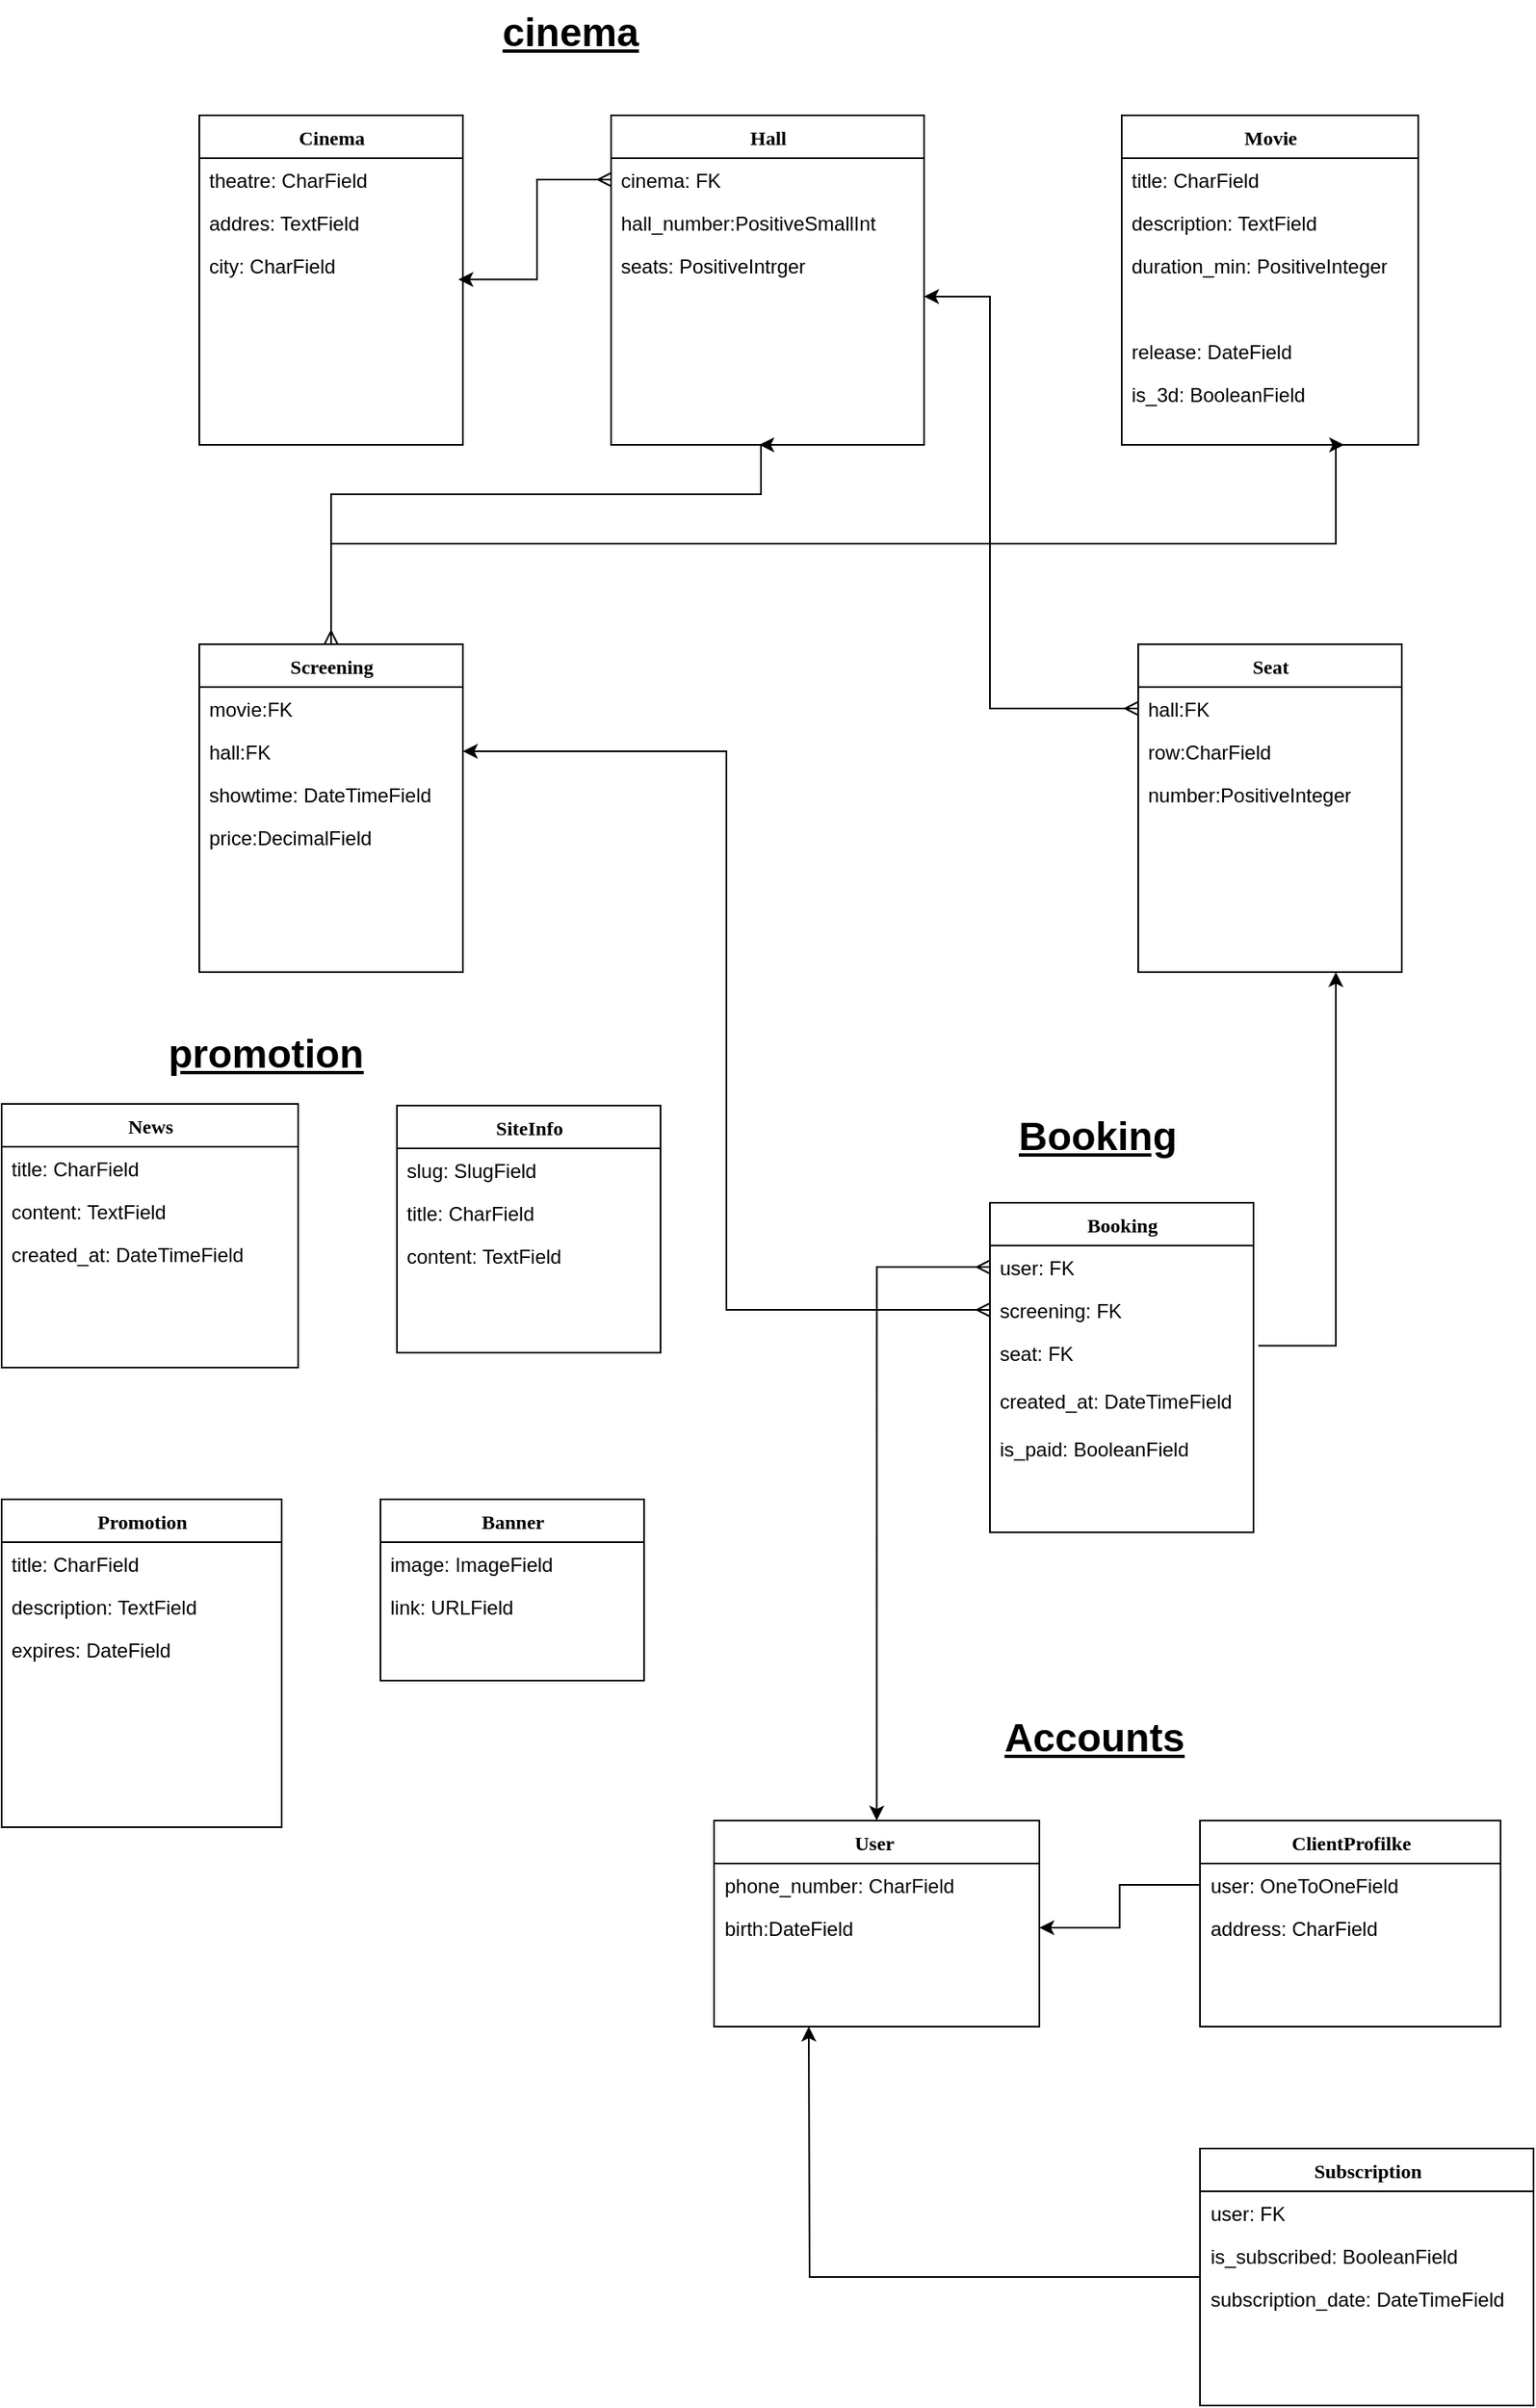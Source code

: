 <mxfile version="28.0.6">
  <diagram name="Page-1" id="9f46799a-70d6-7492-0946-bef42562c5a5">
    <mxGraphModel dx="1042" dy="623" grid="1" gridSize="10" guides="1" tooltips="1" connect="1" arrows="1" fold="1" page="1" pageScale="1" pageWidth="1100" pageHeight="850" background="none" math="0" shadow="0">
      <root>
        <mxCell id="0" />
        <mxCell id="1" parent="0" />
        <mxCell id="78961159f06e98e8-17" value="Cinema" style="swimlane;html=1;fontStyle=1;align=center;verticalAlign=top;childLayout=stackLayout;horizontal=1;startSize=26;horizontalStack=0;resizeParent=1;resizeLast=0;collapsible=1;marginBottom=0;swimlaneFillColor=#ffffff;rounded=0;shadow=0;comic=0;labelBackgroundColor=none;strokeWidth=1;fillColor=none;fontFamily=Verdana;fontSize=12" parent="1" vertex="1">
          <mxGeometry x="160" y="80" width="160" height="200" as="geometry" />
        </mxCell>
        <mxCell id="78961159f06e98e8-21" value="theatre: CharField" style="text;html=1;strokeColor=none;fillColor=none;align=left;verticalAlign=top;spacingLeft=4;spacingRight=4;whiteSpace=wrap;overflow=hidden;rotatable=0;points=[[0,0.5],[1,0.5]];portConstraint=eastwest;" parent="78961159f06e98e8-17" vertex="1">
          <mxGeometry y="26" width="160" height="26" as="geometry" />
        </mxCell>
        <mxCell id="78961159f06e98e8-23" value="addres: TextField" style="text;html=1;strokeColor=none;fillColor=none;align=left;verticalAlign=top;spacingLeft=4;spacingRight=4;whiteSpace=wrap;overflow=hidden;rotatable=0;points=[[0,0.5],[1,0.5]];portConstraint=eastwest;" parent="78961159f06e98e8-17" vertex="1">
          <mxGeometry y="52" width="160" height="26" as="geometry" />
        </mxCell>
        <mxCell id="78961159f06e98e8-25" value="city: CharField" style="text;html=1;strokeColor=none;fillColor=none;align=left;verticalAlign=top;spacingLeft=4;spacingRight=4;whiteSpace=wrap;overflow=hidden;rotatable=0;points=[[0,0.5],[1,0.5]];portConstraint=eastwest;" parent="78961159f06e98e8-17" vertex="1">
          <mxGeometry y="78" width="160" height="26" as="geometry" />
        </mxCell>
        <mxCell id="78961159f06e98e8-30" value="Hall" style="swimlane;html=1;fontStyle=1;align=center;verticalAlign=top;childLayout=stackLayout;horizontal=1;startSize=26;horizontalStack=0;resizeParent=1;resizeLast=0;collapsible=1;marginBottom=0;swimlaneFillColor=#ffffff;rounded=0;shadow=0;comic=0;labelBackgroundColor=none;strokeWidth=1;fillColor=none;fontFamily=Verdana;fontSize=12" parent="1" vertex="1">
          <mxGeometry x="410" y="80" width="190" height="200" as="geometry" />
        </mxCell>
        <mxCell id="78961159f06e98e8-31" value="cinema: FK" style="text;html=1;strokeColor=none;fillColor=none;align=left;verticalAlign=top;spacingLeft=4;spacingRight=4;whiteSpace=wrap;overflow=hidden;rotatable=0;points=[[0,0.5],[1,0.5]];portConstraint=eastwest;" parent="78961159f06e98e8-30" vertex="1">
          <mxGeometry y="26" width="190" height="26" as="geometry" />
        </mxCell>
        <mxCell id="78961159f06e98e8-32" value="hall_number:PositiveSmallInt" style="text;html=1;strokeColor=none;fillColor=none;align=left;verticalAlign=top;spacingLeft=4;spacingRight=4;whiteSpace=wrap;overflow=hidden;rotatable=0;points=[[0,0.5],[1,0.5]];portConstraint=eastwest;" parent="78961159f06e98e8-30" vertex="1">
          <mxGeometry y="52" width="190" height="26" as="geometry" />
        </mxCell>
        <mxCell id="78961159f06e98e8-33" value="seats: PositiveIntrger" style="text;html=1;strokeColor=none;fillColor=none;align=left;verticalAlign=top;spacingLeft=4;spacingRight=4;whiteSpace=wrap;overflow=hidden;rotatable=0;points=[[0,0.5],[1,0.5]];portConstraint=eastwest;" parent="78961159f06e98e8-30" vertex="1">
          <mxGeometry y="78" width="190" height="26" as="geometry" />
        </mxCell>
        <mxCell id="78961159f06e98e8-43" value="Movie" style="swimlane;html=1;fontStyle=1;align=center;verticalAlign=top;childLayout=stackLayout;horizontal=1;startSize=26;horizontalStack=0;resizeParent=1;resizeLast=0;collapsible=1;marginBottom=0;swimlaneFillColor=#ffffff;rounded=0;shadow=0;comic=0;labelBackgroundColor=none;strokeWidth=1;fillColor=none;fontFamily=Verdana;fontSize=12" parent="1" vertex="1">
          <mxGeometry x="720" y="80" width="180" height="200" as="geometry" />
        </mxCell>
        <mxCell id="78961159f06e98e8-44" value="title: CharField" style="text;html=1;strokeColor=none;fillColor=none;align=left;verticalAlign=top;spacingLeft=4;spacingRight=4;whiteSpace=wrap;overflow=hidden;rotatable=0;points=[[0,0.5],[1,0.5]];portConstraint=eastwest;" parent="78961159f06e98e8-43" vertex="1">
          <mxGeometry y="26" width="180" height="26" as="geometry" />
        </mxCell>
        <mxCell id="78961159f06e98e8-45" value="description: TextField" style="text;html=1;strokeColor=none;fillColor=none;align=left;verticalAlign=top;spacingLeft=4;spacingRight=4;whiteSpace=wrap;overflow=hidden;rotatable=0;points=[[0,0.5],[1,0.5]];portConstraint=eastwest;" parent="78961159f06e98e8-43" vertex="1">
          <mxGeometry y="52" width="180" height="26" as="geometry" />
        </mxCell>
        <mxCell id="78961159f06e98e8-49" value="duration_min: PositiveInteger&lt;div&gt;&lt;br&gt;&lt;/div&gt;&lt;div&gt;&lt;br&gt;&lt;/div&gt;" style="text;html=1;strokeColor=none;fillColor=none;align=left;verticalAlign=top;spacingLeft=4;spacingRight=4;whiteSpace=wrap;overflow=hidden;rotatable=0;points=[[0,0.5],[1,0.5]];portConstraint=eastwest;" parent="78961159f06e98e8-43" vertex="1">
          <mxGeometry y="78" width="180" height="52" as="geometry" />
        </mxCell>
        <mxCell id="78961159f06e98e8-50" value="release: DateField" style="text;html=1;strokeColor=none;fillColor=none;align=left;verticalAlign=top;spacingLeft=4;spacingRight=4;whiteSpace=wrap;overflow=hidden;rotatable=0;points=[[0,0.5],[1,0.5]];portConstraint=eastwest;" parent="78961159f06e98e8-43" vertex="1">
          <mxGeometry y="130" width="180" height="26" as="geometry" />
        </mxCell>
        <mxCell id="78961159f06e98e8-52" value="is_3d: BooleanField" style="text;html=1;strokeColor=none;fillColor=none;align=left;verticalAlign=top;spacingLeft=4;spacingRight=4;whiteSpace=wrap;overflow=hidden;rotatable=0;points=[[0,0.5],[1,0.5]];portConstraint=eastwest;" parent="78961159f06e98e8-43" vertex="1">
          <mxGeometry y="156" width="180" height="26" as="geometry" />
        </mxCell>
        <mxCell id="Jga8DFdMVDKewGnoZOdZ-1" style="edgeStyle=orthogonalEdgeStyle;rounded=0;orthogonalLoop=1;jettySize=auto;html=1;startArrow=ERmany;startFill=0;" parent="1" source="78961159f06e98e8-56" edge="1">
          <mxGeometry relative="1" as="geometry">
            <mxPoint x="855" y="280" as="targetPoint" />
            <Array as="points">
              <mxPoint x="240" y="340" />
              <mxPoint x="850" y="340" />
              <mxPoint x="850" y="280" />
            </Array>
          </mxGeometry>
        </mxCell>
        <mxCell id="Jga8DFdMVDKewGnoZOdZ-2" style="edgeStyle=orthogonalEdgeStyle;rounded=0;orthogonalLoop=1;jettySize=auto;html=1;" parent="1" source="78961159f06e98e8-56" edge="1">
          <mxGeometry relative="1" as="geometry">
            <mxPoint x="500" y="280" as="targetPoint" />
            <Array as="points">
              <mxPoint x="240" y="310" />
              <mxPoint x="501" y="310" />
            </Array>
          </mxGeometry>
        </mxCell>
        <mxCell id="78961159f06e98e8-56" value="Screening" style="swimlane;html=1;fontStyle=1;align=center;verticalAlign=top;childLayout=stackLayout;horizontal=1;startSize=26;horizontalStack=0;resizeParent=1;resizeLast=0;collapsible=1;marginBottom=0;swimlaneFillColor=#ffffff;rounded=0;shadow=0;comic=0;labelBackgroundColor=none;strokeWidth=1;fillColor=none;fontFamily=Verdana;fontSize=12" parent="1" vertex="1">
          <mxGeometry x="160" y="401" width="160" height="199" as="geometry" />
        </mxCell>
        <mxCell id="78961159f06e98e8-57" value="movie:FK" style="text;html=1;strokeColor=none;fillColor=none;align=left;verticalAlign=top;spacingLeft=4;spacingRight=4;whiteSpace=wrap;overflow=hidden;rotatable=0;points=[[0,0.5],[1,0.5]];portConstraint=eastwest;" parent="78961159f06e98e8-56" vertex="1">
          <mxGeometry y="26" width="160" height="26" as="geometry" />
        </mxCell>
        <mxCell id="78961159f06e98e8-58" value="hall:FK" style="text;html=1;strokeColor=none;fillColor=none;align=left;verticalAlign=top;spacingLeft=4;spacingRight=4;whiteSpace=wrap;overflow=hidden;rotatable=0;points=[[0,0.5],[1,0.5]];portConstraint=eastwest;" parent="78961159f06e98e8-56" vertex="1">
          <mxGeometry y="52" width="160" height="26" as="geometry" />
        </mxCell>
        <mxCell id="78961159f06e98e8-59" value="showtime: DateTimeField" style="text;html=1;strokeColor=none;fillColor=none;align=left;verticalAlign=top;spacingLeft=4;spacingRight=4;whiteSpace=wrap;overflow=hidden;rotatable=0;points=[[0,0.5],[1,0.5]];portConstraint=eastwest;" parent="78961159f06e98e8-56" vertex="1">
          <mxGeometry y="78" width="160" height="26" as="geometry" />
        </mxCell>
        <mxCell id="78961159f06e98e8-60" value="price:DecimalField" style="text;html=1;strokeColor=none;fillColor=none;align=left;verticalAlign=top;spacingLeft=4;spacingRight=4;whiteSpace=wrap;overflow=hidden;rotatable=0;points=[[0,0.5],[1,0.5]];portConstraint=eastwest;" parent="78961159f06e98e8-56" vertex="1">
          <mxGeometry y="104" width="160" height="26" as="geometry" />
        </mxCell>
        <mxCell id="Jga8DFdMVDKewGnoZOdZ-4" style="edgeStyle=orthogonalEdgeStyle;rounded=0;orthogonalLoop=1;jettySize=auto;html=1;startArrow=ERmany;startFill=0;" parent="1" edge="1">
          <mxGeometry relative="1" as="geometry">
            <mxPoint x="600" y="190" as="targetPoint" />
            <Array as="points">
              <mxPoint x="640" y="440" />
              <mxPoint x="640" y="190" />
            </Array>
            <mxPoint x="730" y="440" as="sourcePoint" />
          </mxGeometry>
        </mxCell>
        <mxCell id="78961159f06e98e8-69" value="Seat" style="swimlane;html=1;fontStyle=1;align=center;verticalAlign=top;childLayout=stackLayout;horizontal=1;startSize=26;horizontalStack=0;resizeParent=1;resizeLast=0;collapsible=1;marginBottom=0;swimlaneFillColor=#ffffff;rounded=0;shadow=0;comic=0;labelBackgroundColor=none;strokeWidth=1;fillColor=none;fontFamily=Verdana;fontSize=12" parent="1" vertex="1">
          <mxGeometry x="730" y="401" width="160" height="199" as="geometry">
            <mxRectangle x="400" y="401" width="70" height="30" as="alternateBounds" />
          </mxGeometry>
        </mxCell>
        <mxCell id="78961159f06e98e8-70" value="hall:FK" style="text;html=1;strokeColor=none;fillColor=none;align=left;verticalAlign=top;spacingLeft=4;spacingRight=4;whiteSpace=wrap;overflow=hidden;rotatable=0;points=[[0,0.5],[1,0.5]];portConstraint=eastwest;" parent="78961159f06e98e8-69" vertex="1">
          <mxGeometry y="26" width="160" height="26" as="geometry" />
        </mxCell>
        <mxCell id="78961159f06e98e8-71" value="row:CharField" style="text;html=1;strokeColor=none;fillColor=none;align=left;verticalAlign=top;spacingLeft=4;spacingRight=4;whiteSpace=wrap;overflow=hidden;rotatable=0;points=[[0,0.5],[1,0.5]];portConstraint=eastwest;" parent="78961159f06e98e8-69" vertex="1">
          <mxGeometry y="52" width="160" height="26" as="geometry" />
        </mxCell>
        <mxCell id="78961159f06e98e8-72" value="number:PositiveInteger" style="text;html=1;strokeColor=none;fillColor=none;align=left;verticalAlign=top;spacingLeft=4;spacingRight=4;whiteSpace=wrap;overflow=hidden;rotatable=0;points=[[0,0.5],[1,0.5]];portConstraint=eastwest;" parent="78961159f06e98e8-69" vertex="1">
          <mxGeometry y="78" width="160" height="26" as="geometry" />
        </mxCell>
        <mxCell id="Jga8DFdMVDKewGnoZOdZ-5" style="edgeStyle=orthogonalEdgeStyle;rounded=0;orthogonalLoop=1;jettySize=auto;html=1;entryX=0.983;entryY=0.831;entryDx=0;entryDy=0;entryPerimeter=0;exitX=0;exitY=0.5;exitDx=0;exitDy=0;startArrow=ERmany;startFill=0;" parent="1" source="78961159f06e98e8-31" target="78961159f06e98e8-25" edge="1">
          <mxGeometry relative="1" as="geometry" />
        </mxCell>
        <mxCell id="LStdIh9H5-gcEBCC-2_8-1" value="News" style="swimlane;html=1;fontStyle=1;align=center;verticalAlign=top;childLayout=stackLayout;horizontal=1;startSize=26;horizontalStack=0;resizeParent=1;resizeLast=0;collapsible=1;marginBottom=0;swimlaneFillColor=#ffffff;rounded=0;shadow=0;comic=0;labelBackgroundColor=none;strokeWidth=1;fillColor=none;fontFamily=Verdana;fontSize=12" vertex="1" parent="1">
          <mxGeometry x="40" y="680" width="180" height="160" as="geometry">
            <mxRectangle x="400" y="401" width="70" height="30" as="alternateBounds" />
          </mxGeometry>
        </mxCell>
        <mxCell id="LStdIh9H5-gcEBCC-2_8-2" value="title: CharField" style="text;html=1;strokeColor=none;fillColor=none;align=left;verticalAlign=top;spacingLeft=4;spacingRight=4;whiteSpace=wrap;overflow=hidden;rotatable=0;points=[[0,0.5],[1,0.5]];portConstraint=eastwest;" vertex="1" parent="LStdIh9H5-gcEBCC-2_8-1">
          <mxGeometry y="26" width="180" height="26" as="geometry" />
        </mxCell>
        <mxCell id="LStdIh9H5-gcEBCC-2_8-3" value="content: TextField" style="text;html=1;strokeColor=none;fillColor=none;align=left;verticalAlign=top;spacingLeft=4;spacingRight=4;whiteSpace=wrap;overflow=hidden;rotatable=0;points=[[0,0.5],[1,0.5]];portConstraint=eastwest;" vertex="1" parent="LStdIh9H5-gcEBCC-2_8-1">
          <mxGeometry y="52" width="180" height="26" as="geometry" />
        </mxCell>
        <mxCell id="LStdIh9H5-gcEBCC-2_8-4" value="created_at: DateTimeField" style="text;html=1;strokeColor=none;fillColor=none;align=left;verticalAlign=top;spacingLeft=4;spacingRight=4;whiteSpace=wrap;overflow=hidden;rotatable=0;points=[[0,0.5],[1,0.5]];portConstraint=eastwest;" vertex="1" parent="LStdIh9H5-gcEBCC-2_8-1">
          <mxGeometry y="78" width="180" height="26" as="geometry" />
        </mxCell>
        <mxCell id="LStdIh9H5-gcEBCC-2_8-5" value="&lt;font style=&quot;font-size: 24px;&quot;&gt;&lt;b&gt;&lt;u&gt;cinema&lt;/u&gt;&lt;/b&gt;&lt;/font&gt;" style="text;html=1;align=center;verticalAlign=middle;resizable=0;points=[];autosize=1;strokeColor=none;fillColor=none;" vertex="1" parent="1">
          <mxGeometry x="330" y="10" width="110" height="40" as="geometry" />
        </mxCell>
        <mxCell id="LStdIh9H5-gcEBCC-2_8-6" value="&lt;font style=&quot;font-size: 24px;&quot;&gt;&lt;b&gt;&lt;u&gt;promotion&lt;/u&gt;&lt;/b&gt;&lt;/font&gt;" style="text;html=1;align=center;verticalAlign=middle;resizable=0;points=[];autosize=1;strokeColor=none;fillColor=none;" vertex="1" parent="1">
          <mxGeometry x="130" y="630" width="140" height="40" as="geometry" />
        </mxCell>
        <mxCell id="LStdIh9H5-gcEBCC-2_8-8" value="Promotion" style="swimlane;html=1;fontStyle=1;align=center;verticalAlign=top;childLayout=stackLayout;horizontal=1;startSize=26;horizontalStack=0;resizeParent=1;resizeLast=0;collapsible=1;marginBottom=0;swimlaneFillColor=#ffffff;rounded=0;shadow=0;comic=0;labelBackgroundColor=none;strokeWidth=1;fillColor=none;fontFamily=Verdana;fontSize=12" vertex="1" parent="1">
          <mxGeometry x="40" y="920" width="170" height="199" as="geometry">
            <mxRectangle x="400" y="401" width="70" height="30" as="alternateBounds" />
          </mxGeometry>
        </mxCell>
        <mxCell id="LStdIh9H5-gcEBCC-2_8-9" value="title: CharField" style="text;html=1;strokeColor=none;fillColor=none;align=left;verticalAlign=top;spacingLeft=4;spacingRight=4;whiteSpace=wrap;overflow=hidden;rotatable=0;points=[[0,0.5],[1,0.5]];portConstraint=eastwest;" vertex="1" parent="LStdIh9H5-gcEBCC-2_8-8">
          <mxGeometry y="26" width="170" height="26" as="geometry" />
        </mxCell>
        <mxCell id="LStdIh9H5-gcEBCC-2_8-10" value="description: TextField" style="text;html=1;strokeColor=none;fillColor=none;align=left;verticalAlign=top;spacingLeft=4;spacingRight=4;whiteSpace=wrap;overflow=hidden;rotatable=0;points=[[0,0.5],[1,0.5]];portConstraint=eastwest;" vertex="1" parent="LStdIh9H5-gcEBCC-2_8-8">
          <mxGeometry y="52" width="170" height="26" as="geometry" />
        </mxCell>
        <mxCell id="LStdIh9H5-gcEBCC-2_8-11" value="expires: DateField" style="text;html=1;strokeColor=none;fillColor=none;align=left;verticalAlign=top;spacingLeft=4;spacingRight=4;whiteSpace=wrap;overflow=hidden;rotatable=0;points=[[0,0.5],[1,0.5]];portConstraint=eastwest;" vertex="1" parent="LStdIh9H5-gcEBCC-2_8-8">
          <mxGeometry y="78" width="170" height="26" as="geometry" />
        </mxCell>
        <mxCell id="LStdIh9H5-gcEBCC-2_8-12" value="SiteInfo" style="swimlane;html=1;fontStyle=1;align=center;verticalAlign=top;childLayout=stackLayout;horizontal=1;startSize=26;horizontalStack=0;resizeParent=1;resizeLast=0;collapsible=1;marginBottom=0;swimlaneFillColor=#ffffff;rounded=0;shadow=0;comic=0;labelBackgroundColor=none;strokeWidth=1;fillColor=none;fontFamily=Verdana;fontSize=12" vertex="1" parent="1">
          <mxGeometry x="280" y="681" width="160" height="150" as="geometry">
            <mxRectangle x="400" y="401" width="70" height="30" as="alternateBounds" />
          </mxGeometry>
        </mxCell>
        <mxCell id="LStdIh9H5-gcEBCC-2_8-13" value="slug: SlugField" style="text;html=1;strokeColor=none;fillColor=none;align=left;verticalAlign=top;spacingLeft=4;spacingRight=4;whiteSpace=wrap;overflow=hidden;rotatable=0;points=[[0,0.5],[1,0.5]];portConstraint=eastwest;" vertex="1" parent="LStdIh9H5-gcEBCC-2_8-12">
          <mxGeometry y="26" width="160" height="26" as="geometry" />
        </mxCell>
        <mxCell id="LStdIh9H5-gcEBCC-2_8-14" value="title: CharField" style="text;html=1;strokeColor=none;fillColor=none;align=left;verticalAlign=top;spacingLeft=4;spacingRight=4;whiteSpace=wrap;overflow=hidden;rotatable=0;points=[[0,0.5],[1,0.5]];portConstraint=eastwest;" vertex="1" parent="LStdIh9H5-gcEBCC-2_8-12">
          <mxGeometry y="52" width="160" height="26" as="geometry" />
        </mxCell>
        <mxCell id="LStdIh9H5-gcEBCC-2_8-15" value="content: TextField" style="text;html=1;strokeColor=none;fillColor=none;align=left;verticalAlign=top;spacingLeft=4;spacingRight=4;whiteSpace=wrap;overflow=hidden;rotatable=0;points=[[0,0.5],[1,0.5]];portConstraint=eastwest;" vertex="1" parent="LStdIh9H5-gcEBCC-2_8-12">
          <mxGeometry y="78" width="160" height="26" as="geometry" />
        </mxCell>
        <mxCell id="LStdIh9H5-gcEBCC-2_8-16" value="Banner" style="swimlane;html=1;fontStyle=1;align=center;verticalAlign=top;childLayout=stackLayout;horizontal=1;startSize=26;horizontalStack=0;resizeParent=1;resizeLast=0;collapsible=1;marginBottom=0;swimlaneFillColor=#ffffff;rounded=0;shadow=0;comic=0;labelBackgroundColor=none;strokeWidth=1;fillColor=none;fontFamily=Verdana;fontSize=12" vertex="1" parent="1">
          <mxGeometry x="270" y="920" width="160" height="110" as="geometry">
            <mxRectangle x="400" y="401" width="70" height="30" as="alternateBounds" />
          </mxGeometry>
        </mxCell>
        <mxCell id="LStdIh9H5-gcEBCC-2_8-17" value="image: ImageField" style="text;html=1;strokeColor=none;fillColor=none;align=left;verticalAlign=top;spacingLeft=4;spacingRight=4;whiteSpace=wrap;overflow=hidden;rotatable=0;points=[[0,0.5],[1,0.5]];portConstraint=eastwest;" vertex="1" parent="LStdIh9H5-gcEBCC-2_8-16">
          <mxGeometry y="26" width="160" height="26" as="geometry" />
        </mxCell>
        <mxCell id="LStdIh9H5-gcEBCC-2_8-18" value="link: URLField" style="text;html=1;strokeColor=none;fillColor=none;align=left;verticalAlign=top;spacingLeft=4;spacingRight=4;whiteSpace=wrap;overflow=hidden;rotatable=0;points=[[0,0.5],[1,0.5]];portConstraint=eastwest;" vertex="1" parent="LStdIh9H5-gcEBCC-2_8-16">
          <mxGeometry y="52" width="160" height="26" as="geometry" />
        </mxCell>
        <mxCell id="LStdIh9H5-gcEBCC-2_8-20" value="&lt;font style=&quot;font-size: 24px;&quot;&gt;&lt;b&gt;&lt;u&gt;Booking&lt;/u&gt;&lt;/b&gt;&lt;/font&gt;" style="text;html=1;align=center;verticalAlign=middle;resizable=0;points=[];autosize=1;strokeColor=none;fillColor=none;" vertex="1" parent="1">
          <mxGeometry x="645" y="680" width="120" height="40" as="geometry" />
        </mxCell>
        <mxCell id="LStdIh9H5-gcEBCC-2_8-21" value="Booking" style="swimlane;html=1;fontStyle=1;align=center;verticalAlign=top;childLayout=stackLayout;horizontal=1;startSize=26;horizontalStack=0;resizeParent=1;resizeLast=0;collapsible=1;marginBottom=0;swimlaneFillColor=#ffffff;rounded=0;shadow=0;comic=0;labelBackgroundColor=none;strokeWidth=1;fillColor=none;fontFamily=Verdana;fontSize=12" vertex="1" parent="1">
          <mxGeometry x="640" y="740" width="160" height="200" as="geometry">
            <mxRectangle x="400" y="401" width="70" height="30" as="alternateBounds" />
          </mxGeometry>
        </mxCell>
        <mxCell id="LStdIh9H5-gcEBCC-2_8-22" value="user: FK" style="text;html=1;strokeColor=none;fillColor=none;align=left;verticalAlign=top;spacingLeft=4;spacingRight=4;whiteSpace=wrap;overflow=hidden;rotatable=0;points=[[0,0.5],[1,0.5]];portConstraint=eastwest;" vertex="1" parent="LStdIh9H5-gcEBCC-2_8-21">
          <mxGeometry y="26" width="160" height="26" as="geometry" />
        </mxCell>
        <mxCell id="LStdIh9H5-gcEBCC-2_8-23" value="screening: FK" style="text;html=1;strokeColor=none;fillColor=none;align=left;verticalAlign=top;spacingLeft=4;spacingRight=4;whiteSpace=wrap;overflow=hidden;rotatable=0;points=[[0,0.5],[1,0.5]];portConstraint=eastwest;" vertex="1" parent="LStdIh9H5-gcEBCC-2_8-21">
          <mxGeometry y="52" width="160" height="26" as="geometry" />
        </mxCell>
        <mxCell id="LStdIh9H5-gcEBCC-2_8-24" value="seat: FK&lt;div&gt;&lt;br&gt;&lt;/div&gt;&lt;div&gt;created_at: DateTimeField&lt;/div&gt;&lt;div&gt;&lt;br&gt;&lt;/div&gt;&lt;div&gt;is_paid: BooleanField&lt;/div&gt;" style="text;html=1;strokeColor=none;fillColor=none;align=left;verticalAlign=top;spacingLeft=4;spacingRight=4;whiteSpace=wrap;overflow=hidden;rotatable=0;points=[[0,0.5],[1,0.5]];portConstraint=eastwest;" vertex="1" parent="LStdIh9H5-gcEBCC-2_8-21">
          <mxGeometry y="78" width="160" height="122" as="geometry" />
        </mxCell>
        <mxCell id="LStdIh9H5-gcEBCC-2_8-25" value="&lt;font style=&quot;font-size: 24px;&quot;&gt;&lt;b&gt;&lt;u&gt;Accounts&lt;/u&gt;&lt;/b&gt;&lt;/font&gt;" style="text;html=1;align=center;verticalAlign=middle;resizable=0;points=[];autosize=1;strokeColor=none;fillColor=none;" vertex="1" parent="1">
          <mxGeometry x="637.5" y="1045" width="130" height="40" as="geometry" />
        </mxCell>
        <mxCell id="LStdIh9H5-gcEBCC-2_8-26" value="User&amp;nbsp;" style="swimlane;html=1;fontStyle=1;align=center;verticalAlign=top;childLayout=stackLayout;horizontal=1;startSize=26;horizontalStack=0;resizeParent=1;resizeLast=0;collapsible=1;marginBottom=0;swimlaneFillColor=#ffffff;rounded=0;shadow=0;comic=0;labelBackgroundColor=none;strokeWidth=1;fillColor=none;fontFamily=Verdana;fontSize=12" vertex="1" parent="1">
          <mxGeometry x="472.5" y="1115" width="197.5" height="125" as="geometry">
            <mxRectangle x="400" y="401" width="70" height="30" as="alternateBounds" />
          </mxGeometry>
        </mxCell>
        <mxCell id="LStdIh9H5-gcEBCC-2_8-27" value="phone_number: CharField" style="text;html=1;strokeColor=none;fillColor=none;align=left;verticalAlign=top;spacingLeft=4;spacingRight=4;whiteSpace=wrap;overflow=hidden;rotatable=0;points=[[0,0.5],[1,0.5]];portConstraint=eastwest;" vertex="1" parent="LStdIh9H5-gcEBCC-2_8-26">
          <mxGeometry y="26" width="197.5" height="26" as="geometry" />
        </mxCell>
        <mxCell id="LStdIh9H5-gcEBCC-2_8-28" value="birth:DateField" style="text;html=1;strokeColor=none;fillColor=none;align=left;verticalAlign=top;spacingLeft=4;spacingRight=4;whiteSpace=wrap;overflow=hidden;rotatable=0;points=[[0,0.5],[1,0.5]];portConstraint=eastwest;" vertex="1" parent="LStdIh9H5-gcEBCC-2_8-26">
          <mxGeometry y="52" width="197.5" height="26" as="geometry" />
        </mxCell>
        <mxCell id="LStdIh9H5-gcEBCC-2_8-30" value="ClientProfilke" style="swimlane;html=1;fontStyle=1;align=center;verticalAlign=top;childLayout=stackLayout;horizontal=1;startSize=26;horizontalStack=0;resizeParent=1;resizeLast=0;collapsible=1;marginBottom=0;swimlaneFillColor=#ffffff;rounded=0;shadow=0;comic=0;labelBackgroundColor=none;strokeWidth=1;fillColor=none;fontFamily=Verdana;fontSize=12" vertex="1" parent="1">
          <mxGeometry x="767.5" y="1115" width="182.5" height="125" as="geometry">
            <mxRectangle x="400" y="401" width="70" height="30" as="alternateBounds" />
          </mxGeometry>
        </mxCell>
        <mxCell id="LStdIh9H5-gcEBCC-2_8-31" value="user: OneToOneField" style="text;html=1;strokeColor=none;fillColor=none;align=left;verticalAlign=top;spacingLeft=4;spacingRight=4;whiteSpace=wrap;overflow=hidden;rotatable=0;points=[[0,0.5],[1,0.5]];portConstraint=eastwest;" vertex="1" parent="LStdIh9H5-gcEBCC-2_8-30">
          <mxGeometry y="26" width="182.5" height="26" as="geometry" />
        </mxCell>
        <mxCell id="LStdIh9H5-gcEBCC-2_8-32" value="address: CharField" style="text;html=1;strokeColor=none;fillColor=none;align=left;verticalAlign=top;spacingLeft=4;spacingRight=4;whiteSpace=wrap;overflow=hidden;rotatable=0;points=[[0,0.5],[1,0.5]];portConstraint=eastwest;" vertex="1" parent="LStdIh9H5-gcEBCC-2_8-30">
          <mxGeometry y="52" width="182.5" height="26" as="geometry" />
        </mxCell>
        <mxCell id="LStdIh9H5-gcEBCC-2_8-39" style="edgeStyle=orthogonalEdgeStyle;rounded=0;orthogonalLoop=1;jettySize=auto;html=1;" edge="1" parent="1" source="LStdIh9H5-gcEBCC-2_8-34">
          <mxGeometry relative="1" as="geometry">
            <mxPoint x="530" y="1240" as="targetPoint" />
          </mxGeometry>
        </mxCell>
        <mxCell id="LStdIh9H5-gcEBCC-2_8-34" value="Subscription" style="swimlane;html=1;fontStyle=1;align=center;verticalAlign=top;childLayout=stackLayout;horizontal=1;startSize=26;horizontalStack=0;resizeParent=1;resizeLast=0;collapsible=1;marginBottom=0;swimlaneFillColor=#ffffff;rounded=0;shadow=0;comic=0;labelBackgroundColor=none;strokeWidth=1;fillColor=none;fontFamily=Verdana;fontSize=12" vertex="1" parent="1">
          <mxGeometry x="767.5" y="1314" width="202.5" height="156" as="geometry">
            <mxRectangle x="400" y="401" width="70" height="30" as="alternateBounds" />
          </mxGeometry>
        </mxCell>
        <mxCell id="LStdIh9H5-gcEBCC-2_8-35" value="user: FK" style="text;html=1;strokeColor=none;fillColor=none;align=left;verticalAlign=top;spacingLeft=4;spacingRight=4;whiteSpace=wrap;overflow=hidden;rotatable=0;points=[[0,0.5],[1,0.5]];portConstraint=eastwest;" vertex="1" parent="LStdIh9H5-gcEBCC-2_8-34">
          <mxGeometry y="26" width="202.5" height="26" as="geometry" />
        </mxCell>
        <mxCell id="LStdIh9H5-gcEBCC-2_8-38" value="is_subscribed: BooleanField" style="text;html=1;strokeColor=none;fillColor=none;align=left;verticalAlign=top;spacingLeft=4;spacingRight=4;whiteSpace=wrap;overflow=hidden;rotatable=0;points=[[0,0.5],[1,0.5]];portConstraint=eastwest;" vertex="1" parent="LStdIh9H5-gcEBCC-2_8-34">
          <mxGeometry y="52" width="202.5" height="26" as="geometry" />
        </mxCell>
        <mxCell id="LStdIh9H5-gcEBCC-2_8-37" value="subscription_date: DateTimeField" style="text;html=1;strokeColor=none;fillColor=none;align=left;verticalAlign=top;spacingLeft=4;spacingRight=4;whiteSpace=wrap;overflow=hidden;rotatable=0;points=[[0,0.5],[1,0.5]];portConstraint=eastwest;" vertex="1" parent="LStdIh9H5-gcEBCC-2_8-34">
          <mxGeometry y="78" width="202.5" height="26" as="geometry" />
        </mxCell>
        <mxCell id="LStdIh9H5-gcEBCC-2_8-42" style="edgeStyle=orthogonalEdgeStyle;rounded=0;orthogonalLoop=1;jettySize=auto;html=1;exitX=0;exitY=0.5;exitDx=0;exitDy=0;" edge="1" parent="1" source="LStdIh9H5-gcEBCC-2_8-31" target="LStdIh9H5-gcEBCC-2_8-28">
          <mxGeometry relative="1" as="geometry">
            <mxPoint x="760" y="1150" as="sourcePoint" />
          </mxGeometry>
        </mxCell>
        <mxCell id="LStdIh9H5-gcEBCC-2_8-43" style="edgeStyle=orthogonalEdgeStyle;rounded=0;orthogonalLoop=1;jettySize=auto;html=1;entryX=0.5;entryY=0;entryDx=0;entryDy=0;exitX=0;exitY=0.5;exitDx=0;exitDy=0;startArrow=ERmany;startFill=0;" edge="1" parent="1" source="LStdIh9H5-gcEBCC-2_8-22" target="LStdIh9H5-gcEBCC-2_8-26">
          <mxGeometry relative="1" as="geometry" />
        </mxCell>
        <mxCell id="LStdIh9H5-gcEBCC-2_8-44" style="edgeStyle=orthogonalEdgeStyle;rounded=0;orthogonalLoop=1;jettySize=auto;html=1;entryX=1;entryY=0.5;entryDx=0;entryDy=0;startArrow=ERmany;startFill=0;" edge="1" parent="1" source="LStdIh9H5-gcEBCC-2_8-23" target="78961159f06e98e8-58">
          <mxGeometry relative="1" as="geometry" />
        </mxCell>
        <mxCell id="LStdIh9H5-gcEBCC-2_8-45" style="edgeStyle=orthogonalEdgeStyle;rounded=0;orthogonalLoop=1;jettySize=auto;html=1;entryX=0.75;entryY=1;entryDx=0;entryDy=0;exitX=1.018;exitY=0.072;exitDx=0;exitDy=0;exitPerimeter=0;" edge="1" parent="1" source="LStdIh9H5-gcEBCC-2_8-24" target="78961159f06e98e8-69">
          <mxGeometry relative="1" as="geometry" />
        </mxCell>
      </root>
    </mxGraphModel>
  </diagram>
</mxfile>
